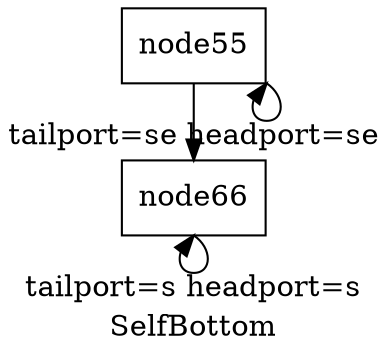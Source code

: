 digraph G{ label="SelfBottom"
node [shape = box] "node55"; 
"node55" -> "node55"[label ="tailport=se headport=se" tailport=se headport=se];
"node55" -> "node66"  
"node66" -> "node66"[label ="tailport=s headport=s" tailport=s headport=s];
}
